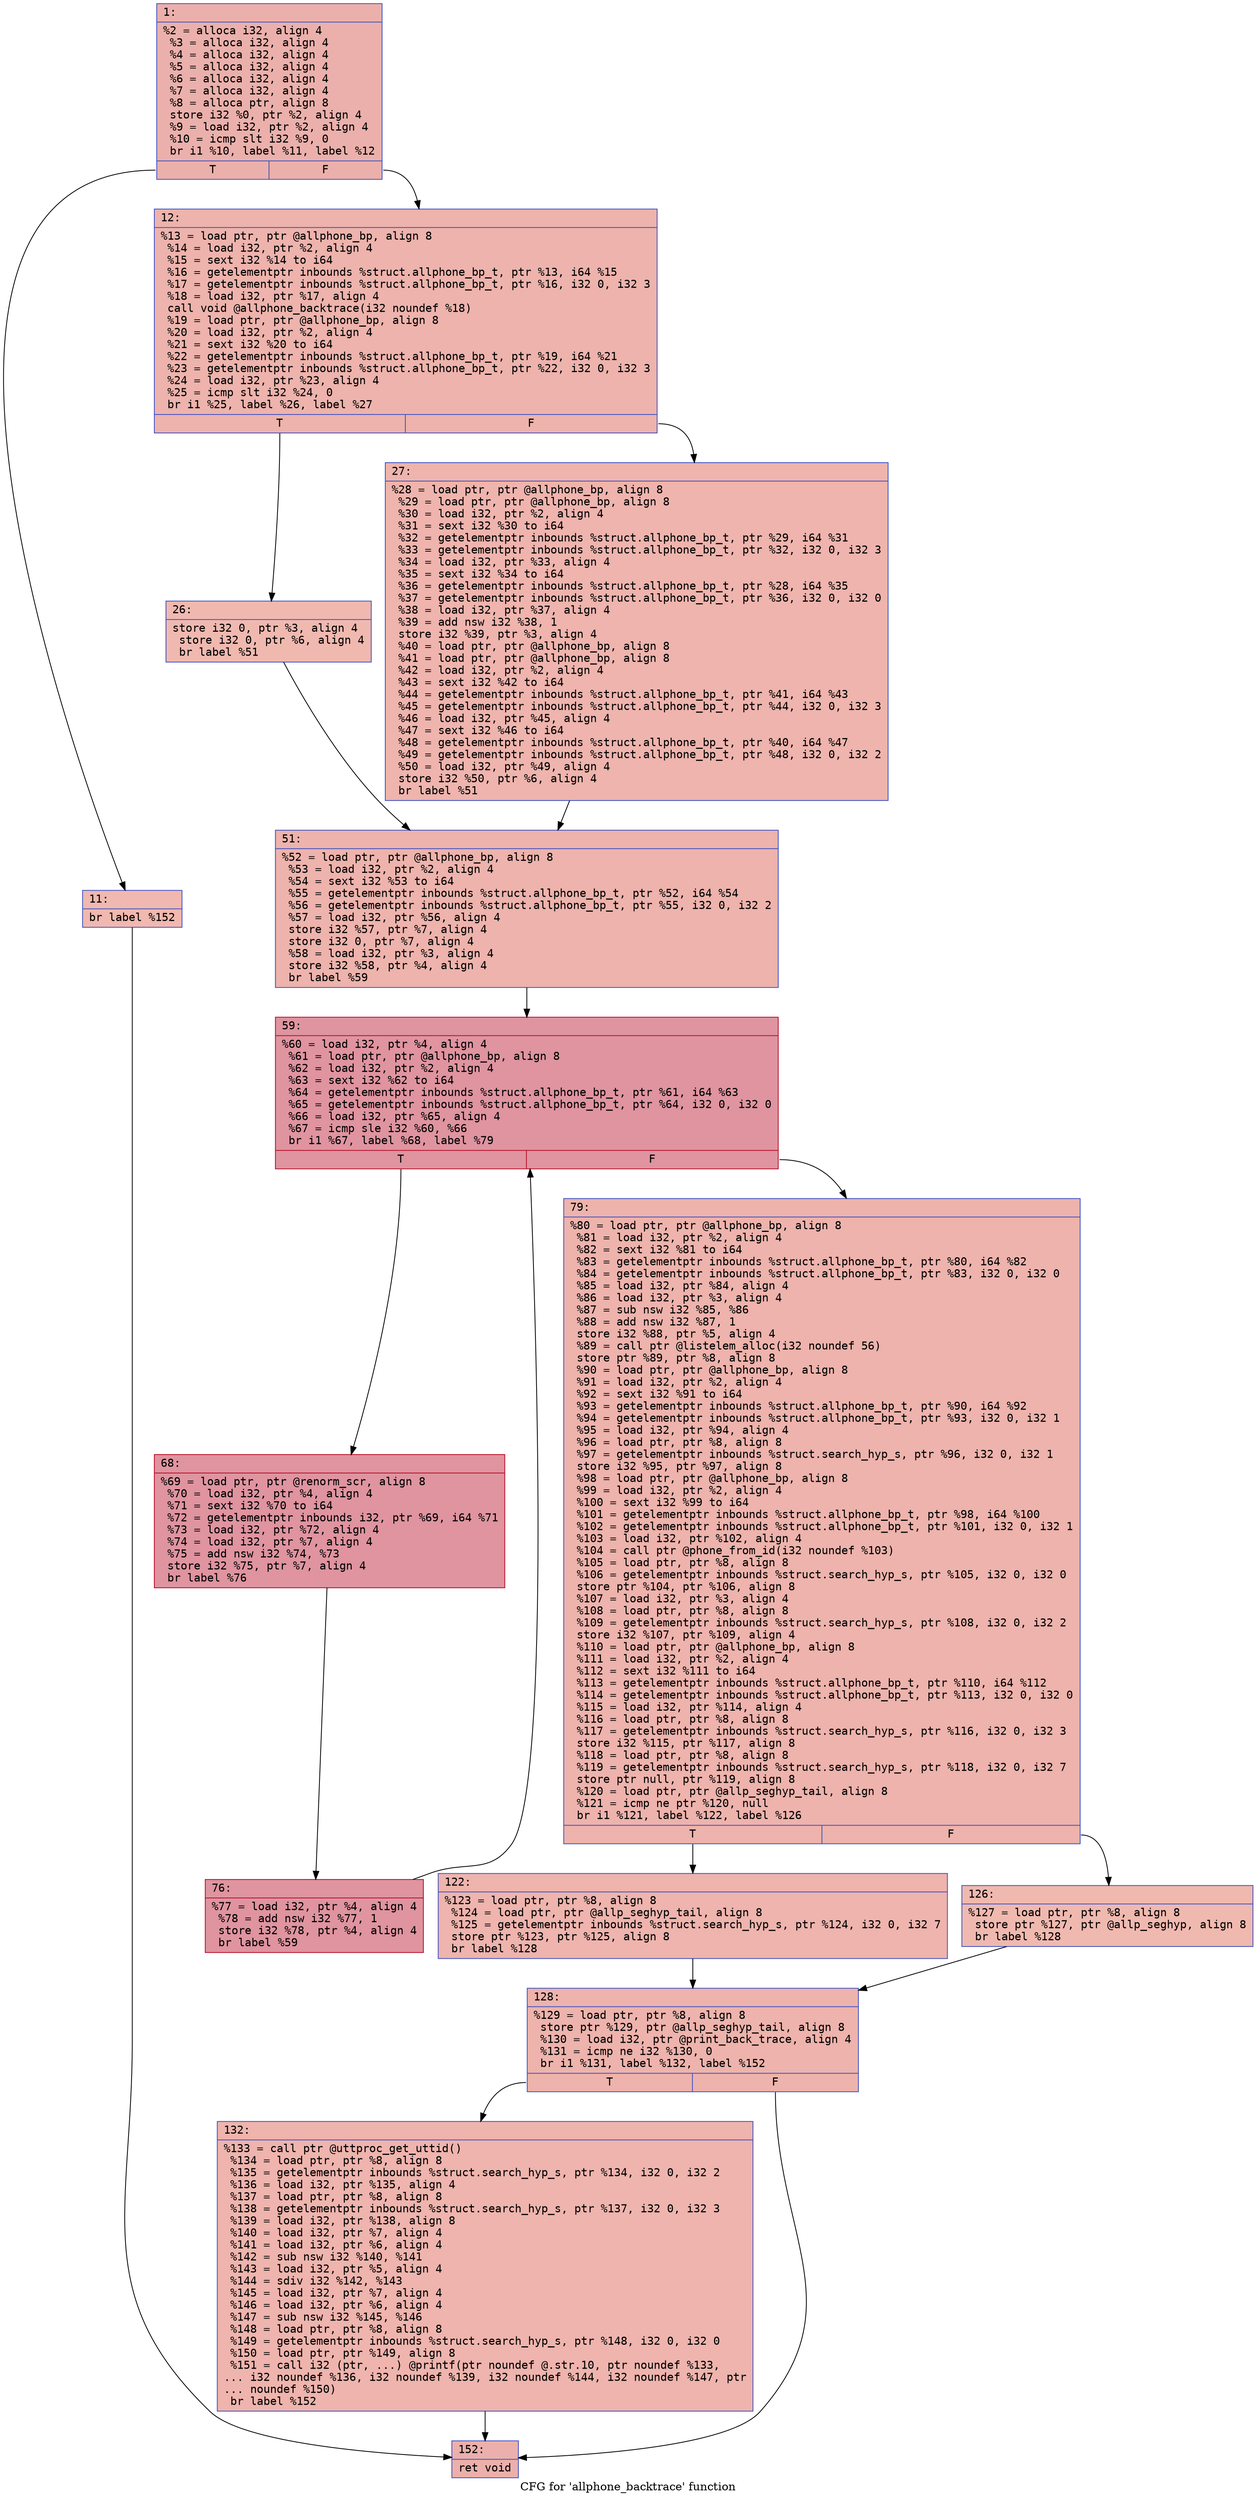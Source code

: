 digraph "CFG for 'allphone_backtrace' function" {
	label="CFG for 'allphone_backtrace' function";

	Node0x600000c79180 [shape=record,color="#3d50c3ff", style=filled, fillcolor="#d24b4070" fontname="Courier",label="{1:\l|  %2 = alloca i32, align 4\l  %3 = alloca i32, align 4\l  %4 = alloca i32, align 4\l  %5 = alloca i32, align 4\l  %6 = alloca i32, align 4\l  %7 = alloca i32, align 4\l  %8 = alloca ptr, align 8\l  store i32 %0, ptr %2, align 4\l  %9 = load i32, ptr %2, align 4\l  %10 = icmp slt i32 %9, 0\l  br i1 %10, label %11, label %12\l|{<s0>T|<s1>F}}"];
	Node0x600000c79180:s0 -> Node0x600000c791d0[tooltip="1 -> 11\nProbability 37.50%" ];
	Node0x600000c79180:s1 -> Node0x600000c79220[tooltip="1 -> 12\nProbability 62.50%" ];
	Node0x600000c791d0 [shape=record,color="#3d50c3ff", style=filled, fillcolor="#dc5d4a70" fontname="Courier",label="{11:\l|  br label %152\l}"];
	Node0x600000c791d0 -> Node0x600000c795e0[tooltip="11 -> 152\nProbability 100.00%" ];
	Node0x600000c79220 [shape=record,color="#3d50c3ff", style=filled, fillcolor="#d6524470" fontname="Courier",label="{12:\l|  %13 = load ptr, ptr @allphone_bp, align 8\l  %14 = load i32, ptr %2, align 4\l  %15 = sext i32 %14 to i64\l  %16 = getelementptr inbounds %struct.allphone_bp_t, ptr %13, i64 %15\l  %17 = getelementptr inbounds %struct.allphone_bp_t, ptr %16, i32 0, i32 3\l  %18 = load i32, ptr %17, align 4\l  call void @allphone_backtrace(i32 noundef %18)\l  %19 = load ptr, ptr @allphone_bp, align 8\l  %20 = load i32, ptr %2, align 4\l  %21 = sext i32 %20 to i64\l  %22 = getelementptr inbounds %struct.allphone_bp_t, ptr %19, i64 %21\l  %23 = getelementptr inbounds %struct.allphone_bp_t, ptr %22, i32 0, i32 3\l  %24 = load i32, ptr %23, align 4\l  %25 = icmp slt i32 %24, 0\l  br i1 %25, label %26, label %27\l|{<s0>T|<s1>F}}"];
	Node0x600000c79220:s0 -> Node0x600000c79270[tooltip="12 -> 26\nProbability 37.50%" ];
	Node0x600000c79220:s1 -> Node0x600000c792c0[tooltip="12 -> 27\nProbability 62.50%" ];
	Node0x600000c79270 [shape=record,color="#3d50c3ff", style=filled, fillcolor="#de614d70" fontname="Courier",label="{26:\l|  store i32 0, ptr %3, align 4\l  store i32 0, ptr %6, align 4\l  br label %51\l}"];
	Node0x600000c79270 -> Node0x600000c79310[tooltip="26 -> 51\nProbability 100.00%" ];
	Node0x600000c792c0 [shape=record,color="#3d50c3ff", style=filled, fillcolor="#d8564670" fontname="Courier",label="{27:\l|  %28 = load ptr, ptr @allphone_bp, align 8\l  %29 = load ptr, ptr @allphone_bp, align 8\l  %30 = load i32, ptr %2, align 4\l  %31 = sext i32 %30 to i64\l  %32 = getelementptr inbounds %struct.allphone_bp_t, ptr %29, i64 %31\l  %33 = getelementptr inbounds %struct.allphone_bp_t, ptr %32, i32 0, i32 3\l  %34 = load i32, ptr %33, align 4\l  %35 = sext i32 %34 to i64\l  %36 = getelementptr inbounds %struct.allphone_bp_t, ptr %28, i64 %35\l  %37 = getelementptr inbounds %struct.allphone_bp_t, ptr %36, i32 0, i32 0\l  %38 = load i32, ptr %37, align 4\l  %39 = add nsw i32 %38, 1\l  store i32 %39, ptr %3, align 4\l  %40 = load ptr, ptr @allphone_bp, align 8\l  %41 = load ptr, ptr @allphone_bp, align 8\l  %42 = load i32, ptr %2, align 4\l  %43 = sext i32 %42 to i64\l  %44 = getelementptr inbounds %struct.allphone_bp_t, ptr %41, i64 %43\l  %45 = getelementptr inbounds %struct.allphone_bp_t, ptr %44, i32 0, i32 3\l  %46 = load i32, ptr %45, align 4\l  %47 = sext i32 %46 to i64\l  %48 = getelementptr inbounds %struct.allphone_bp_t, ptr %40, i64 %47\l  %49 = getelementptr inbounds %struct.allphone_bp_t, ptr %48, i32 0, i32 2\l  %50 = load i32, ptr %49, align 4\l  store i32 %50, ptr %6, align 4\l  br label %51\l}"];
	Node0x600000c792c0 -> Node0x600000c79310[tooltip="27 -> 51\nProbability 100.00%" ];
	Node0x600000c79310 [shape=record,color="#3d50c3ff", style=filled, fillcolor="#d6524470" fontname="Courier",label="{51:\l|  %52 = load ptr, ptr @allphone_bp, align 8\l  %53 = load i32, ptr %2, align 4\l  %54 = sext i32 %53 to i64\l  %55 = getelementptr inbounds %struct.allphone_bp_t, ptr %52, i64 %54\l  %56 = getelementptr inbounds %struct.allphone_bp_t, ptr %55, i32 0, i32 2\l  %57 = load i32, ptr %56, align 4\l  store i32 %57, ptr %7, align 4\l  store i32 0, ptr %7, align 4\l  %58 = load i32, ptr %3, align 4\l  store i32 %58, ptr %4, align 4\l  br label %59\l}"];
	Node0x600000c79310 -> Node0x600000c79360[tooltip="51 -> 59\nProbability 100.00%" ];
	Node0x600000c79360 [shape=record,color="#b70d28ff", style=filled, fillcolor="#b70d2870" fontname="Courier",label="{59:\l|  %60 = load i32, ptr %4, align 4\l  %61 = load ptr, ptr @allphone_bp, align 8\l  %62 = load i32, ptr %2, align 4\l  %63 = sext i32 %62 to i64\l  %64 = getelementptr inbounds %struct.allphone_bp_t, ptr %61, i64 %63\l  %65 = getelementptr inbounds %struct.allphone_bp_t, ptr %64, i32 0, i32 0\l  %66 = load i32, ptr %65, align 4\l  %67 = icmp sle i32 %60, %66\l  br i1 %67, label %68, label %79\l|{<s0>T|<s1>F}}"];
	Node0x600000c79360:s0 -> Node0x600000c793b0[tooltip="59 -> 68\nProbability 96.88%" ];
	Node0x600000c79360:s1 -> Node0x600000c79450[tooltip="59 -> 79\nProbability 3.12%" ];
	Node0x600000c793b0 [shape=record,color="#b70d28ff", style=filled, fillcolor="#b70d2870" fontname="Courier",label="{68:\l|  %69 = load ptr, ptr @renorm_scr, align 8\l  %70 = load i32, ptr %4, align 4\l  %71 = sext i32 %70 to i64\l  %72 = getelementptr inbounds i32, ptr %69, i64 %71\l  %73 = load i32, ptr %72, align 4\l  %74 = load i32, ptr %7, align 4\l  %75 = add nsw i32 %74, %73\l  store i32 %75, ptr %7, align 4\l  br label %76\l}"];
	Node0x600000c793b0 -> Node0x600000c79400[tooltip="68 -> 76\nProbability 100.00%" ];
	Node0x600000c79400 [shape=record,color="#b70d28ff", style=filled, fillcolor="#b70d2870" fontname="Courier",label="{76:\l|  %77 = load i32, ptr %4, align 4\l  %78 = add nsw i32 %77, 1\l  store i32 %78, ptr %4, align 4\l  br label %59\l}"];
	Node0x600000c79400 -> Node0x600000c79360[tooltip="76 -> 59\nProbability 100.00%" ];
	Node0x600000c79450 [shape=record,color="#3d50c3ff", style=filled, fillcolor="#d6524470" fontname="Courier",label="{79:\l|  %80 = load ptr, ptr @allphone_bp, align 8\l  %81 = load i32, ptr %2, align 4\l  %82 = sext i32 %81 to i64\l  %83 = getelementptr inbounds %struct.allphone_bp_t, ptr %80, i64 %82\l  %84 = getelementptr inbounds %struct.allphone_bp_t, ptr %83, i32 0, i32 0\l  %85 = load i32, ptr %84, align 4\l  %86 = load i32, ptr %3, align 4\l  %87 = sub nsw i32 %85, %86\l  %88 = add nsw i32 %87, 1\l  store i32 %88, ptr %5, align 4\l  %89 = call ptr @listelem_alloc(i32 noundef 56)\l  store ptr %89, ptr %8, align 8\l  %90 = load ptr, ptr @allphone_bp, align 8\l  %91 = load i32, ptr %2, align 4\l  %92 = sext i32 %91 to i64\l  %93 = getelementptr inbounds %struct.allphone_bp_t, ptr %90, i64 %92\l  %94 = getelementptr inbounds %struct.allphone_bp_t, ptr %93, i32 0, i32 1\l  %95 = load i32, ptr %94, align 4\l  %96 = load ptr, ptr %8, align 8\l  %97 = getelementptr inbounds %struct.search_hyp_s, ptr %96, i32 0, i32 1\l  store i32 %95, ptr %97, align 8\l  %98 = load ptr, ptr @allphone_bp, align 8\l  %99 = load i32, ptr %2, align 4\l  %100 = sext i32 %99 to i64\l  %101 = getelementptr inbounds %struct.allphone_bp_t, ptr %98, i64 %100\l  %102 = getelementptr inbounds %struct.allphone_bp_t, ptr %101, i32 0, i32 1\l  %103 = load i32, ptr %102, align 4\l  %104 = call ptr @phone_from_id(i32 noundef %103)\l  %105 = load ptr, ptr %8, align 8\l  %106 = getelementptr inbounds %struct.search_hyp_s, ptr %105, i32 0, i32 0\l  store ptr %104, ptr %106, align 8\l  %107 = load i32, ptr %3, align 4\l  %108 = load ptr, ptr %8, align 8\l  %109 = getelementptr inbounds %struct.search_hyp_s, ptr %108, i32 0, i32 2\l  store i32 %107, ptr %109, align 4\l  %110 = load ptr, ptr @allphone_bp, align 8\l  %111 = load i32, ptr %2, align 4\l  %112 = sext i32 %111 to i64\l  %113 = getelementptr inbounds %struct.allphone_bp_t, ptr %110, i64 %112\l  %114 = getelementptr inbounds %struct.allphone_bp_t, ptr %113, i32 0, i32 0\l  %115 = load i32, ptr %114, align 4\l  %116 = load ptr, ptr %8, align 8\l  %117 = getelementptr inbounds %struct.search_hyp_s, ptr %116, i32 0, i32 3\l  store i32 %115, ptr %117, align 8\l  %118 = load ptr, ptr %8, align 8\l  %119 = getelementptr inbounds %struct.search_hyp_s, ptr %118, i32 0, i32 7\l  store ptr null, ptr %119, align 8\l  %120 = load ptr, ptr @allp_seghyp_tail, align 8\l  %121 = icmp ne ptr %120, null\l  br i1 %121, label %122, label %126\l|{<s0>T|<s1>F}}"];
	Node0x600000c79450:s0 -> Node0x600000c794a0[tooltip="79 -> 122\nProbability 62.50%" ];
	Node0x600000c79450:s1 -> Node0x600000c794f0[tooltip="79 -> 126\nProbability 37.50%" ];
	Node0x600000c794a0 [shape=record,color="#3d50c3ff", style=filled, fillcolor="#d8564670" fontname="Courier",label="{122:\l|  %123 = load ptr, ptr %8, align 8\l  %124 = load ptr, ptr @allp_seghyp_tail, align 8\l  %125 = getelementptr inbounds %struct.search_hyp_s, ptr %124, i32 0, i32 7\l  store ptr %123, ptr %125, align 8\l  br label %128\l}"];
	Node0x600000c794a0 -> Node0x600000c79540[tooltip="122 -> 128\nProbability 100.00%" ];
	Node0x600000c794f0 [shape=record,color="#3d50c3ff", style=filled, fillcolor="#de614d70" fontname="Courier",label="{126:\l|  %127 = load ptr, ptr %8, align 8\l  store ptr %127, ptr @allp_seghyp, align 8\l  br label %128\l}"];
	Node0x600000c794f0 -> Node0x600000c79540[tooltip="126 -> 128\nProbability 100.00%" ];
	Node0x600000c79540 [shape=record,color="#3d50c3ff", style=filled, fillcolor="#d6524470" fontname="Courier",label="{128:\l|  %129 = load ptr, ptr %8, align 8\l  store ptr %129, ptr @allp_seghyp_tail, align 8\l  %130 = load i32, ptr @print_back_trace, align 4\l  %131 = icmp ne i32 %130, 0\l  br i1 %131, label %132, label %152\l|{<s0>T|<s1>F}}"];
	Node0x600000c79540:s0 -> Node0x600000c79590[tooltip="128 -> 132\nProbability 62.50%" ];
	Node0x600000c79540:s1 -> Node0x600000c795e0[tooltip="128 -> 152\nProbability 37.50%" ];
	Node0x600000c79590 [shape=record,color="#3d50c3ff", style=filled, fillcolor="#d8564670" fontname="Courier",label="{132:\l|  %133 = call ptr @uttproc_get_uttid()\l  %134 = load ptr, ptr %8, align 8\l  %135 = getelementptr inbounds %struct.search_hyp_s, ptr %134, i32 0, i32 2\l  %136 = load i32, ptr %135, align 4\l  %137 = load ptr, ptr %8, align 8\l  %138 = getelementptr inbounds %struct.search_hyp_s, ptr %137, i32 0, i32 3\l  %139 = load i32, ptr %138, align 8\l  %140 = load i32, ptr %7, align 4\l  %141 = load i32, ptr %6, align 4\l  %142 = sub nsw i32 %140, %141\l  %143 = load i32, ptr %5, align 4\l  %144 = sdiv i32 %142, %143\l  %145 = load i32, ptr %7, align 4\l  %146 = load i32, ptr %6, align 4\l  %147 = sub nsw i32 %145, %146\l  %148 = load ptr, ptr %8, align 8\l  %149 = getelementptr inbounds %struct.search_hyp_s, ptr %148, i32 0, i32 0\l  %150 = load ptr, ptr %149, align 8\l  %151 = call i32 (ptr, ...) @printf(ptr noundef @.str.10, ptr noundef %133,\l... i32 noundef %136, i32 noundef %139, i32 noundef %144, i32 noundef %147, ptr\l... noundef %150)\l  br label %152\l}"];
	Node0x600000c79590 -> Node0x600000c795e0[tooltip="132 -> 152\nProbability 100.00%" ];
	Node0x600000c795e0 [shape=record,color="#3d50c3ff", style=filled, fillcolor="#d24b4070" fontname="Courier",label="{152:\l|  ret void\l}"];
}
